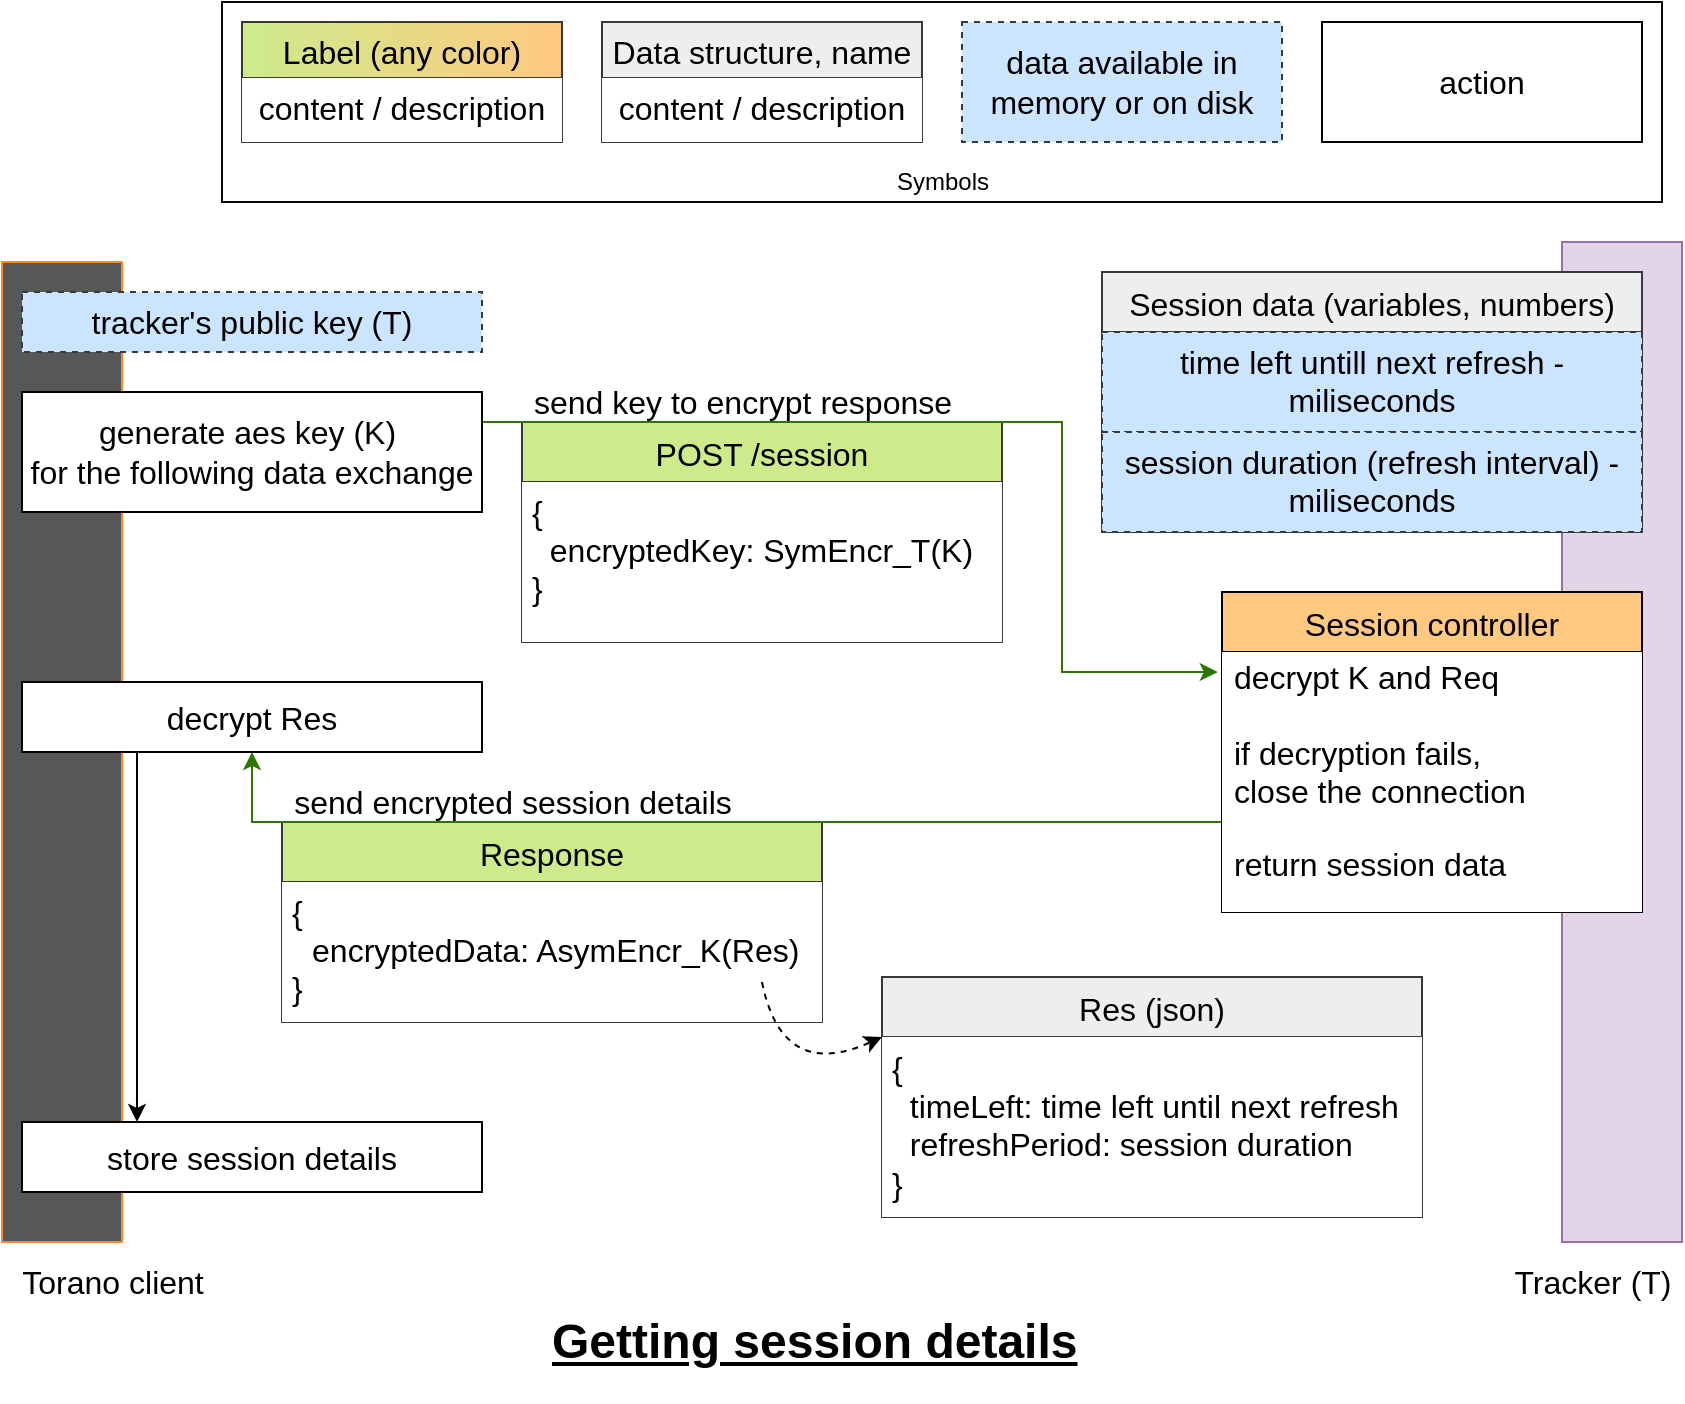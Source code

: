 <mxfile version="19.0.3" type="device"><diagram id="BzUFFizU8-wW_hmCJIyQ" name="Page-1"><mxGraphModel dx="1361" dy="903" grid="1" gridSize="10" guides="1" tooltips="1" connect="1" arrows="1" fold="1" page="1" pageScale="1" pageWidth="850" pageHeight="1100" math="0" shadow="0"><root><mxCell id="0"/><mxCell id="1" parent="0"/><mxCell id="PHUq9M7F-iocGRsVr-AD-105" value="Response" style="swimlane;fontStyle=0;childLayout=stackLayout;horizontal=1;startSize=30;horizontalStack=0;resizeParent=1;resizeParentMax=0;resizeLast=0;collapsible=1;marginBottom=0;rounded=0;fontSize=16;strokeColor=#36393d;fillColor=#cdeb8b;" parent="1" vertex="1"><mxGeometry x="150" y="510" width="270" height="100" as="geometry"/></mxCell><mxCell id="PHUq9M7F-iocGRsVr-AD-106" value="&lt;h1&gt;&lt;/h1&gt;&lt;span style=&quot;font-size: 16px;&quot;&gt;{&lt;/span&gt;&lt;span style=&quot;font-size: 16px;&quot;&gt;&lt;br&gt;&lt;/span&gt;&amp;nbsp; &amp;nbsp;&lt;span style=&quot;font-size: 16px;&quot;&gt;encryptedData: AsymEncr_K&lt;/span&gt;&lt;span style=&quot;font-size: 16px;&quot;&gt;(Res)&lt;/span&gt;&lt;br style=&quot;padding: 0px; margin: 0px; font-size: 16px;&quot;&gt;&lt;span style=&quot;font-size: 16px;&quot;&gt;}&lt;/span&gt;&lt;span style=&quot;background-color: initial;&quot;&gt;&lt;br&gt;&lt;/span&gt;" style="text;html=1;strokeColor=none;fillColor=default;spacing=5;spacingTop=-20;whiteSpace=wrap;overflow=hidden;rounded=0;" parent="PHUq9M7F-iocGRsVr-AD-105" vertex="1"><mxGeometry y="30" width="270" height="70" as="geometry"/></mxCell><mxCell id="PHUq9M7F-iocGRsVr-AD-80" value="POST /session" style="swimlane;fontStyle=0;childLayout=stackLayout;horizontal=1;startSize=30;horizontalStack=0;resizeParent=1;resizeParentMax=0;resizeLast=0;collapsible=1;marginBottom=0;rounded=0;fontSize=16;strokeColor=#36393d;fillColor=#cdeb8b;" parent="1" vertex="1"><mxGeometry x="270" y="310" width="240" height="110" as="geometry"/></mxCell><mxCell id="PHUq9M7F-iocGRsVr-AD-90" value="&lt;h1&gt;&lt;/h1&gt;&lt;span style=&quot;font-size: 16px;&quot;&gt;{&lt;/span&gt;&lt;br style=&quot;padding: 0px; margin: 0px; font-size: 16px;&quot;&gt;&lt;span style=&quot;font-size: 16px;&quot;&gt;&amp;nbsp; encryptedKey: SymEncr_&lt;/span&gt;&lt;span style=&quot;font-size: 16px;&quot;&gt;T&lt;/span&gt;&lt;span style=&quot;font-size: 16px;&quot;&gt;(K)&lt;/span&gt;&lt;br style=&quot;padding: 0px; margin: 0px; font-size: 16px;&quot;&gt;&lt;span style=&quot;font-size: 16px;&quot;&gt;}&lt;/span&gt;&lt;span style=&quot;background-color: initial;&quot;&gt;&lt;br&gt;&lt;/span&gt;" style="text;html=1;strokeColor=none;fillColor=default;spacing=5;spacingTop=-20;whiteSpace=wrap;overflow=hidden;rounded=0;" parent="PHUq9M7F-iocGRsVr-AD-80" vertex="1"><mxGeometry y="30" width="240" height="80" as="geometry"/></mxCell><mxCell id="PHUq9M7F-iocGRsVr-AD-2" value="&lt;h1&gt;&lt;u&gt;Getting session details&lt;/u&gt;&lt;/h1&gt;&lt;span style=&quot;background-color: initial;&quot;&gt;&lt;br&gt;&lt;/span&gt;" style="text;html=1;strokeColor=none;fillColor=none;spacing=5;spacingTop=-20;whiteSpace=wrap;overflow=hidden;rounded=0;" parent="1" vertex="1"><mxGeometry x="280" y="750" width="290" height="50" as="geometry"/></mxCell><mxCell id="PHUq9M7F-iocGRsVr-AD-3" value="" style="rounded=0;whiteSpace=wrap;html=1;fillColor=#575757;gradientColor=none;strokeColor=#FF8826;" parent="1" vertex="1"><mxGeometry x="10" y="230" width="60" height="490" as="geometry"/></mxCell><mxCell id="PHUq9M7F-iocGRsVr-AD-5" value="" style="rounded=0;whiteSpace=wrap;html=1;fillColor=#e1d5e7;strokeColor=#9673a6;" parent="1" vertex="1"><mxGeometry x="790" y="220" width="60" height="500" as="geometry"/></mxCell><mxCell id="PHUq9M7F-iocGRsVr-AD-6" value="&lt;font style=&quot;font-size: 16px;&quot;&gt;Tracker (T)&lt;br&gt;&lt;/font&gt;" style="text;html=1;align=center;verticalAlign=middle;resizable=0;points=[];autosize=1;strokeColor=none;fillColor=none;" parent="1" vertex="1"><mxGeometry x="760" y="730" width="90" height="20" as="geometry"/></mxCell><mxCell id="PHUq9M7F-iocGRsVr-AD-9" value="&lt;font style=&quot;font-size: 16px;&quot;&gt;tracker's public key (T)&lt;br&gt;&lt;/font&gt;" style="rounded=0;whiteSpace=wrap;html=1;fillColor=#cce5ff;strokeColor=#36393d;dashed=1;" parent="1" vertex="1"><mxGeometry x="20" y="245" width="230" height="30" as="geometry"/></mxCell><mxCell id="PHUq9M7F-iocGRsVr-AD-13" style="edgeStyle=orthogonalEdgeStyle;rounded=0;orthogonalLoop=1;jettySize=auto;html=1;exitX=1;exitY=0.5;exitDx=0;exitDy=0;fontSize=16;fontColor=#000000;fillColor=#60a917;strokeColor=#2D7600;entryX=-0.01;entryY=0.125;entryDx=0;entryDy=0;entryPerimeter=0;" parent="1" target="PHUq9M7F-iocGRsVr-AD-93" edge="1"><mxGeometry relative="1" as="geometry"><mxPoint x="250" y="350" as="sourcePoint"/><mxPoint x="630" y="350" as="targetPoint"/><Array as="points"><mxPoint x="250" y="310"/><mxPoint x="540" y="310"/><mxPoint x="540" y="435"/></Array></mxGeometry></mxCell><mxCell id="PHUq9M7F-iocGRsVr-AD-14" style="edgeStyle=orthogonalEdgeStyle;rounded=0;orthogonalLoop=1;jettySize=auto;html=1;entryX=0.5;entryY=1;entryDx=0;entryDy=0;fontSize=16;fontColor=#F48224;fillColor=#60a917;strokeColor=#2D7600;exitX=0.332;exitY=0.98;exitDx=0;exitDy=0;exitPerimeter=0;" parent="1" source="PHUq9M7F-iocGRsVr-AD-20" target="PHUq9M7F-iocGRsVr-AD-26" edge="1"><mxGeometry relative="1" as="geometry"><mxPoint x="760" y="588" as="sourcePoint"/><mxPoint x="251.0" y="587.65" as="targetPoint"/><Array as="points"><mxPoint x="700" y="510"/><mxPoint x="135" y="510"/></Array></mxGeometry></mxCell><mxCell id="PHUq9M7F-iocGRsVr-AD-15" value="&lt;font style=&quot;font-size: 16px;&quot;&gt;send key to encrypt response&lt;br&gt;&lt;/font&gt;" style="text;html=1;align=center;verticalAlign=middle;resizable=0;points=[];autosize=1;strokeColor=none;fillColor=none;" parent="1" vertex="1"><mxGeometry x="270" y="290" width="220" height="20" as="geometry"/></mxCell><mxCell id="PHUq9M7F-iocGRsVr-AD-16" value="&lt;font style=&quot;font-size: 16px;&quot;&gt;send encrypted session details&lt;br&gt;&lt;/font&gt;" style="text;html=1;align=center;verticalAlign=middle;resizable=0;points=[];autosize=1;strokeColor=none;fillColor=none;" parent="1" vertex="1"><mxGeometry x="150.0" y="490" width="230" height="20" as="geometry"/></mxCell><mxCell id="PHUq9M7F-iocGRsVr-AD-18" value="Session controller" style="swimlane;fontStyle=0;childLayout=stackLayout;horizontal=1;startSize=30;horizontalStack=0;resizeParent=1;resizeParentMax=0;resizeLast=0;collapsible=1;marginBottom=0;rounded=0;fontSize=16;fontColor=default;strokeColor=#000000;fillColor=#FFC982;" parent="1" vertex="1"><mxGeometry x="620" y="395" width="210" height="160" as="geometry"/></mxCell><mxCell id="PHUq9M7F-iocGRsVr-AD-93" value="decrypt K and Req&#10;&#10;if decryption fails, &#10;close the connection" style="text;strokeColor=none;fillColor=default;align=left;verticalAlign=middle;spacingLeft=4;spacingRight=4;overflow=hidden;points=[[0,0.5],[1,0.5]];portConstraint=eastwest;rotatable=0;rounded=0;fontSize=16;fontColor=#000000;dashed=1;dashPattern=1 1;" parent="PHUq9M7F-iocGRsVr-AD-18" vertex="1"><mxGeometry y="30" width="210" height="80" as="geometry"/></mxCell><mxCell id="PHUq9M7F-iocGRsVr-AD-20" value="return session data" style="text;strokeColor=none;fillColor=default;align=left;verticalAlign=middle;spacingLeft=4;spacingRight=4;overflow=hidden;points=[[0,0.5],[1,0.5]];portConstraint=eastwest;rotatable=0;rounded=0;fontSize=16;fontColor=#000000;" parent="PHUq9M7F-iocGRsVr-AD-18" vertex="1"><mxGeometry y="110" width="210" height="50" as="geometry"/></mxCell><mxCell id="4dGVuGNxEsOm8nYzKn9T-3" style="edgeStyle=orthogonalEdgeStyle;rounded=0;orthogonalLoop=1;jettySize=auto;html=1;exitX=0.25;exitY=1;exitDx=0;exitDy=0;entryX=0.25;entryY=0;entryDx=0;entryDy=0;" parent="1" source="PHUq9M7F-iocGRsVr-AD-26" target="PHUq9M7F-iocGRsVr-AD-107" edge="1"><mxGeometry relative="1" as="geometry"/></mxCell><mxCell id="PHUq9M7F-iocGRsVr-AD-26" value="&lt;font style=&quot;font-size: 16px;&quot;&gt;decrypt Res&lt;/font&gt;" style="rounded=0;whiteSpace=wrap;html=1;fillColor=default;strokeColor=#050301;" parent="1" vertex="1"><mxGeometry x="20" y="440" width="230" height="35" as="geometry"/></mxCell><mxCell id="PHUq9M7F-iocGRsVr-AD-87" value="&lt;font style=&quot;font-size: 16px;&quot;&gt;generate aes key (K)&amp;nbsp;&lt;br&gt;for the following data exchange&lt;/font&gt;" style="rounded=0;whiteSpace=wrap;html=1;fillColor=default;strokeColor=#050301;" parent="1" vertex="1"><mxGeometry x="20" y="295" width="230" height="60" as="geometry"/></mxCell><mxCell id="PHUq9M7F-iocGRsVr-AD-89" value="&lt;font style=&quot;font-size: 16px;&quot;&gt;Torano client&lt;br&gt;&lt;/font&gt;" style="text;html=1;align=center;verticalAlign=middle;resizable=0;points=[];autosize=1;strokeColor=none;fillColor=none;" parent="1" vertex="1"><mxGeometry x="10" y="730" width="110" height="20" as="geometry"/></mxCell><mxCell id="PHUq9M7F-iocGRsVr-AD-98" value="Res (json)" style="swimlane;fontStyle=0;childLayout=stackLayout;horizontal=1;startSize=30;horizontalStack=0;resizeParent=1;resizeParentMax=0;resizeLast=0;collapsible=1;marginBottom=0;rounded=0;fontSize=16;strokeColor=#36393d;fillColor=#eeeeee;" parent="1" vertex="1"><mxGeometry x="450" y="587.5" width="270" height="120" as="geometry"/></mxCell><mxCell id="PHUq9M7F-iocGRsVr-AD-99" value="&lt;h1&gt;&lt;/h1&gt;&lt;span style=&quot;background-color: initial;&quot;&gt;&lt;span style=&quot;font-size: 16px;&quot;&gt;{&lt;br&gt;&amp;nbsp; timeLeft: time left until next refresh&lt;br&gt;&amp;nbsp; refreshPeriod: session duration&amp;nbsp;&lt;br&gt;}&lt;/span&gt;&lt;br&gt;&lt;/span&gt;" style="text;html=1;strokeColor=none;fillColor=default;spacing=5;spacingTop=-20;whiteSpace=wrap;overflow=hidden;rounded=0;" parent="PHUq9M7F-iocGRsVr-AD-98" vertex="1"><mxGeometry y="30" width="270" height="90" as="geometry"/></mxCell><mxCell id="PHUq9M7F-iocGRsVr-AD-102" value="" style="curved=1;endArrow=classic;html=1;rounded=0;fontSize=8;fontColor=#141414;dashed=1;entryX=0;entryY=0.25;entryDx=0;entryDy=0;" parent="PHUq9M7F-iocGRsVr-AD-98" target="PHUq9M7F-iocGRsVr-AD-98" edge="1"><mxGeometry width="50" height="50" relative="1" as="geometry"><mxPoint x="-60" y="2.5" as="sourcePoint"/><mxPoint x="130" y="35" as="targetPoint"/><Array as="points"><mxPoint x="-50" y="52.5"/></Array></mxGeometry></mxCell><mxCell id="PHUq9M7F-iocGRsVr-AD-107" value="&lt;font style=&quot;font-size: 16px;&quot;&gt;store session details&lt;/font&gt;" style="rounded=0;whiteSpace=wrap;html=1;fillColor=default;strokeColor=#050301;" parent="1" vertex="1"><mxGeometry x="20" y="660" width="230" height="35" as="geometry"/></mxCell><mxCell id="lMh2Hzzuw32ZyjEhVy7p-1" value="" style="group;fillColor=#cce5ff;strokeColor=#36393d;gradientColor=#ffffff;" parent="1" vertex="1" connectable="0"><mxGeometry x="120" y="100" width="720" height="100" as="geometry"/></mxCell><mxCell id="lMh2Hzzuw32ZyjEhVy7p-2" value="" style="rounded=0;whiteSpace=wrap;html=1;fillColor=default;strokeColor=#0D0702;" parent="lMh2Hzzuw32ZyjEhVy7p-1" vertex="1"><mxGeometry width="720" height="100" as="geometry"/></mxCell><mxCell id="lMh2Hzzuw32ZyjEhVy7p-3" value="&lt;font style=&quot;font-size: 16px;&quot;&gt;data&amp;nbsp;&lt;span&gt;&lt;span data-dobid=&quot;hdw&quot;&gt;available in memory or on disk&lt;/span&gt;&lt;/span&gt;&lt;br&gt;&lt;/font&gt;" style="rounded=0;whiteSpace=wrap;html=1;fillColor=#cce5ff;strokeColor=#36393d;dashed=1;strokeWidth=1;" parent="lMh2Hzzuw32ZyjEhVy7p-1" vertex="1"><mxGeometry x="370" y="10" width="160" height="60" as="geometry"/></mxCell><mxCell id="lMh2Hzzuw32ZyjEhVy7p-4" value="Data structure, name" style="swimlane;fontStyle=0;childLayout=stackLayout;horizontal=1;startSize=28;horizontalStack=0;resizeParent=1;resizeParentMax=0;resizeLast=0;collapsible=1;marginBottom=0;rounded=0;fontSize=16;fillColor=#eeeeee;strokeColor=#36393d;" parent="lMh2Hzzuw32ZyjEhVy7p-1" vertex="1"><mxGeometry x="190" y="10" width="160" height="60" as="geometry"/></mxCell><mxCell id="lMh2Hzzuw32ZyjEhVy7p-5" value="&lt;h1&gt;&lt;/h1&gt;&lt;span style=&quot;background-color: initial;&quot;&gt;&lt;div style=&quot;&quot;&gt;&lt;span style=&quot;font-size: 16px; background-color: initial;&quot;&gt;content / description&lt;/span&gt;&lt;/div&gt;&lt;/span&gt;" style="text;html=1;strokeColor=none;fillColor=default;spacing=5;spacingTop=-20;whiteSpace=wrap;overflow=hidden;rounded=0;align=center;" parent="lMh2Hzzuw32ZyjEhVy7p-4" vertex="1"><mxGeometry y="28" width="160" height="32" as="geometry"/></mxCell><mxCell id="lMh2Hzzuw32ZyjEhVy7p-6" value="Label (any color)" style="swimlane;fontStyle=0;childLayout=stackLayout;horizontal=1;startSize=28;horizontalStack=0;resizeParent=1;resizeParentMax=0;resizeLast=0;collapsible=1;marginBottom=0;rounded=0;fontSize=16;fillColor=#cdeb8b;strokeColor=#36393d;gradientColor=#FFC982;gradientDirection=east;" parent="lMh2Hzzuw32ZyjEhVy7p-1" vertex="1"><mxGeometry x="10" y="10" width="160" height="60" as="geometry"/></mxCell><mxCell id="lMh2Hzzuw32ZyjEhVy7p-7" value="&lt;h1&gt;&lt;/h1&gt;&lt;span style=&quot;background-color: initial;&quot;&gt;&lt;div style=&quot;&quot;&gt;&lt;span style=&quot;font-size: 16px; background-color: initial;&quot;&gt;content / description&lt;/span&gt;&lt;/div&gt;&lt;/span&gt;" style="text;html=1;strokeColor=none;fillColor=default;spacing=5;spacingTop=-20;whiteSpace=wrap;overflow=hidden;rounded=0;align=center;" parent="lMh2Hzzuw32ZyjEhVy7p-6" vertex="1"><mxGeometry y="28" width="160" height="32" as="geometry"/></mxCell><mxCell id="lMh2Hzzuw32ZyjEhVy7p-8" value="&lt;font style=&quot;font-size: 16px;&quot;&gt;action&lt;br&gt;&lt;/font&gt;" style="rounded=0;whiteSpace=wrap;html=1;fillColor=default;strokeColor=#050301;" parent="lMh2Hzzuw32ZyjEhVy7p-1" vertex="1"><mxGeometry x="550" y="10" width="160" height="60" as="geometry"/></mxCell><mxCell id="lMh2Hzzuw32ZyjEhVy7p-9" value="Symbols" style="text;html=1;align=center;verticalAlign=middle;resizable=0;points=[];autosize=1;strokeColor=none;fillColor=none;" parent="lMh2Hzzuw32ZyjEhVy7p-1" vertex="1"><mxGeometry x="330" y="80" width="60" height="20" as="geometry"/></mxCell><mxCell id="hlw3NA0BnwoWkrznHwER-4" value="Session data (variables, numbers)" style="swimlane;fontStyle=0;childLayout=stackLayout;horizontal=1;startSize=30;horizontalStack=0;resizeParent=1;resizeParentMax=0;resizeLast=0;collapsible=1;marginBottom=0;rounded=0;fontSize=16;strokeColor=#36393d;fillColor=#eeeeee;" vertex="1" parent="1"><mxGeometry x="560" y="235" width="270" height="130" as="geometry"/></mxCell><mxCell id="hlw3NA0BnwoWkrznHwER-8" value="&lt;h1&gt;&lt;/h1&gt;&lt;span style=&quot;background-color: initial;&quot;&gt;&lt;span style=&quot;font-size: 16px;&quot;&gt;time left untill next refresh - miliseconds&lt;/span&gt;&lt;br&gt;&lt;/span&gt;" style="text;html=1;strokeColor=#36393d;fillColor=#cce5ff;spacing=5;spacingTop=-20;whiteSpace=wrap;overflow=hidden;rounded=0;align=center;dashed=1;" vertex="1" parent="hlw3NA0BnwoWkrznHwER-4"><mxGeometry y="30" width="270" height="50" as="geometry"/></mxCell><mxCell id="hlw3NA0BnwoWkrznHwER-10" value="&lt;h1&gt;&lt;/h1&gt;&lt;span style=&quot;background-color: initial;&quot;&gt;&lt;span style=&quot;font-size: 16px;&quot;&gt;session duration (refresh interval) - miliseconds&lt;br&gt;&lt;/span&gt;&lt;br&gt;&lt;/span&gt;" style="text;html=1;strokeColor=#36393d;fillColor=#cce5ff;spacing=5;spacingTop=-20;whiteSpace=wrap;overflow=hidden;rounded=0;align=center;dashed=1;" vertex="1" parent="hlw3NA0BnwoWkrznHwER-4"><mxGeometry y="80" width="270" height="50" as="geometry"/></mxCell></root></mxGraphModel></diagram></mxfile>